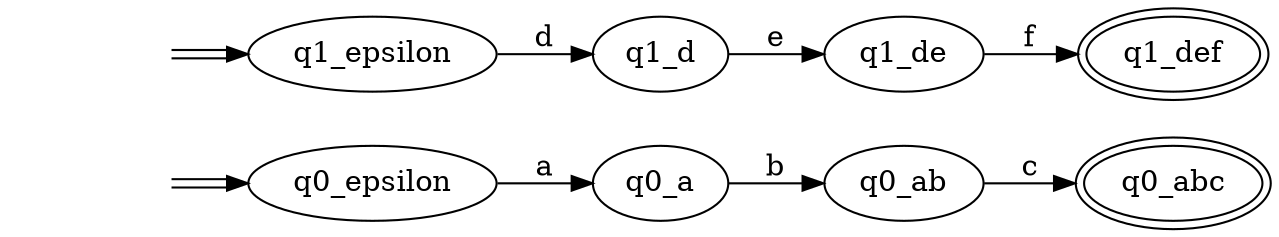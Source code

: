 digraph Automaton { 
  rankdir = LR
  0 [label="q0_epsilon"];  1 [label="q0_a"];  2 [label="q0_ab"];  3 [label="q0_abc",peripheries=2];  4 [label="q1_epsilon"];  5 [label="q1_d"];  6 [label="q1_de"];  7 [label="q1_def",peripheries=2];  start0 [style=invis]
  start0 -> 0[color="black:white:black"]
  start4 [style=invis]
  start4 -> 4[color="black:white:black"]
  0 -> 1 [label = "a" ]
  1 -> 2 [label = "b" ]
  2 -> 3 [label = "c" ]
  4 -> 5 [label = "d" ]
  5 -> 6 [label = "e" ]
  6 -> 7 [label = "f" ]
}

